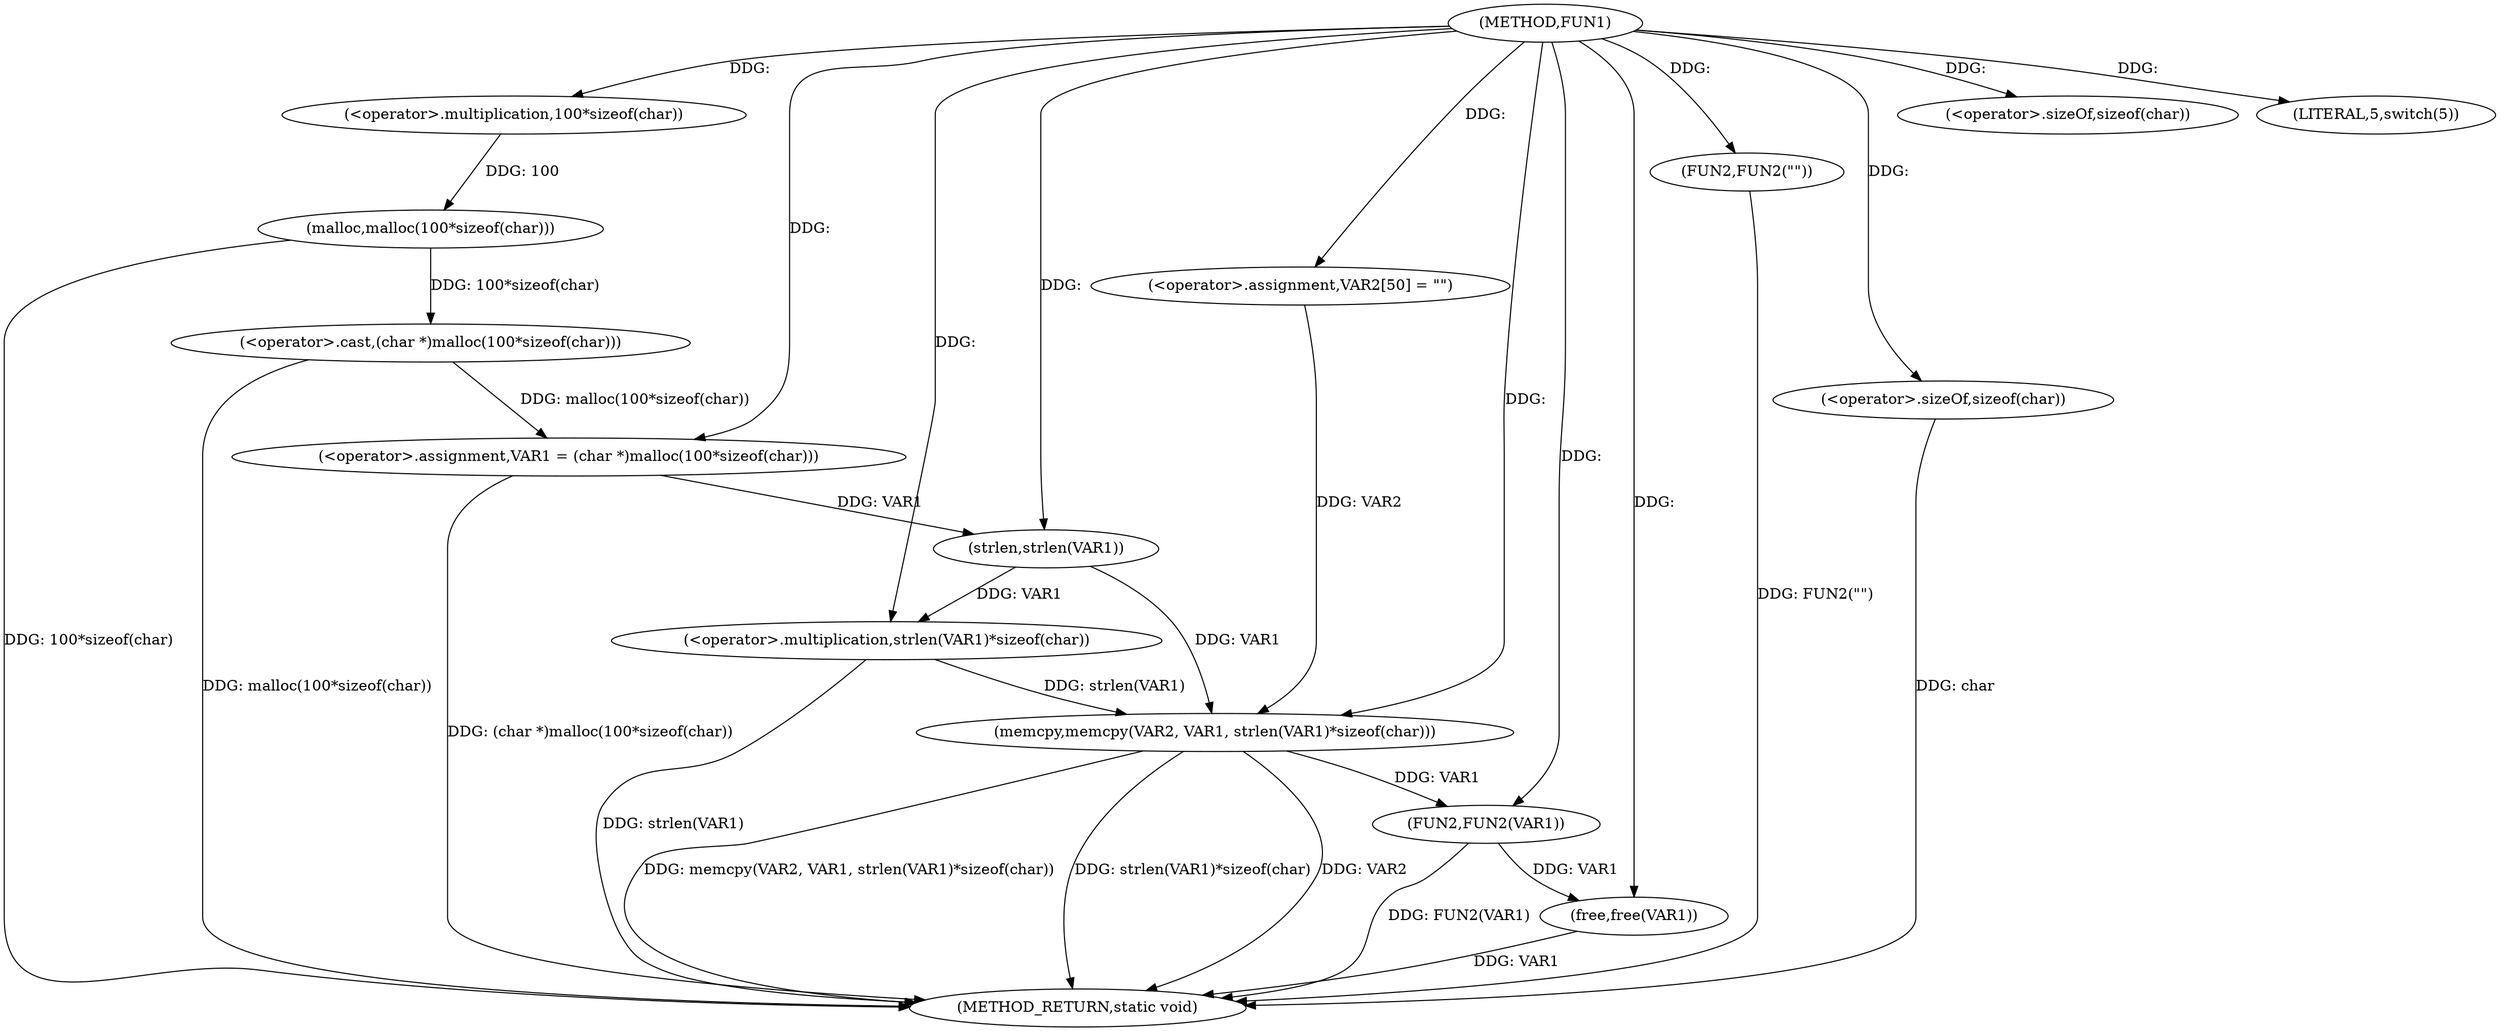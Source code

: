 digraph FUN1 {  
"1000100" [label = "(METHOD,FUN1)" ]
"1000138" [label = "(METHOD_RETURN,static void)" ]
"1000103" [label = "(<operator>.assignment,VAR1 = (char *)malloc(100*sizeof(char)))" ]
"1000105" [label = "(<operator>.cast,(char *)malloc(100*sizeof(char)))" ]
"1000107" [label = "(malloc,malloc(100*sizeof(char)))" ]
"1000108" [label = "(<operator>.multiplication,100*sizeof(char))" ]
"1000110" [label = "(<operator>.sizeOf,sizeof(char))" ]
"1000113" [label = "(LITERAL,5,switch(5))" ]
"1000116" [label = "(FUN2,FUN2(\"\"))" ]
"1000123" [label = "(<operator>.assignment,VAR2[50] = \"\")" ]
"1000126" [label = "(memcpy,memcpy(VAR2, VAR1, strlen(VAR1)*sizeof(char)))" ]
"1000129" [label = "(<operator>.multiplication,strlen(VAR1)*sizeof(char))" ]
"1000130" [label = "(strlen,strlen(VAR1))" ]
"1000132" [label = "(<operator>.sizeOf,sizeof(char))" ]
"1000134" [label = "(FUN2,FUN2(VAR1))" ]
"1000136" [label = "(free,free(VAR1))" ]
  "1000107" -> "1000138"  [ label = "DDG: 100*sizeof(char)"] 
  "1000105" -> "1000138"  [ label = "DDG: malloc(100*sizeof(char))"] 
  "1000103" -> "1000138"  [ label = "DDG: (char *)malloc(100*sizeof(char))"] 
  "1000126" -> "1000138"  [ label = "DDG: VAR2"] 
  "1000132" -> "1000138"  [ label = "DDG: char"] 
  "1000116" -> "1000138"  [ label = "DDG: FUN2(\"\")"] 
  "1000136" -> "1000138"  [ label = "DDG: VAR1"] 
  "1000129" -> "1000138"  [ label = "DDG: strlen(VAR1)"] 
  "1000126" -> "1000138"  [ label = "DDG: memcpy(VAR2, VAR1, strlen(VAR1)*sizeof(char))"] 
  "1000126" -> "1000138"  [ label = "DDG: strlen(VAR1)*sizeof(char)"] 
  "1000134" -> "1000138"  [ label = "DDG: FUN2(VAR1)"] 
  "1000105" -> "1000103"  [ label = "DDG: malloc(100*sizeof(char))"] 
  "1000100" -> "1000103"  [ label = "DDG: "] 
  "1000107" -> "1000105"  [ label = "DDG: 100*sizeof(char)"] 
  "1000108" -> "1000107"  [ label = "DDG: 100"] 
  "1000100" -> "1000108"  [ label = "DDG: "] 
  "1000100" -> "1000110"  [ label = "DDG: "] 
  "1000100" -> "1000113"  [ label = "DDG: "] 
  "1000100" -> "1000116"  [ label = "DDG: "] 
  "1000100" -> "1000123"  [ label = "DDG: "] 
  "1000123" -> "1000126"  [ label = "DDG: VAR2"] 
  "1000100" -> "1000126"  [ label = "DDG: "] 
  "1000130" -> "1000126"  [ label = "DDG: VAR1"] 
  "1000129" -> "1000126"  [ label = "DDG: strlen(VAR1)"] 
  "1000130" -> "1000129"  [ label = "DDG: VAR1"] 
  "1000103" -> "1000130"  [ label = "DDG: VAR1"] 
  "1000100" -> "1000130"  [ label = "DDG: "] 
  "1000100" -> "1000129"  [ label = "DDG: "] 
  "1000100" -> "1000132"  [ label = "DDG: "] 
  "1000126" -> "1000134"  [ label = "DDG: VAR1"] 
  "1000100" -> "1000134"  [ label = "DDG: "] 
  "1000134" -> "1000136"  [ label = "DDG: VAR1"] 
  "1000100" -> "1000136"  [ label = "DDG: "] 
}
